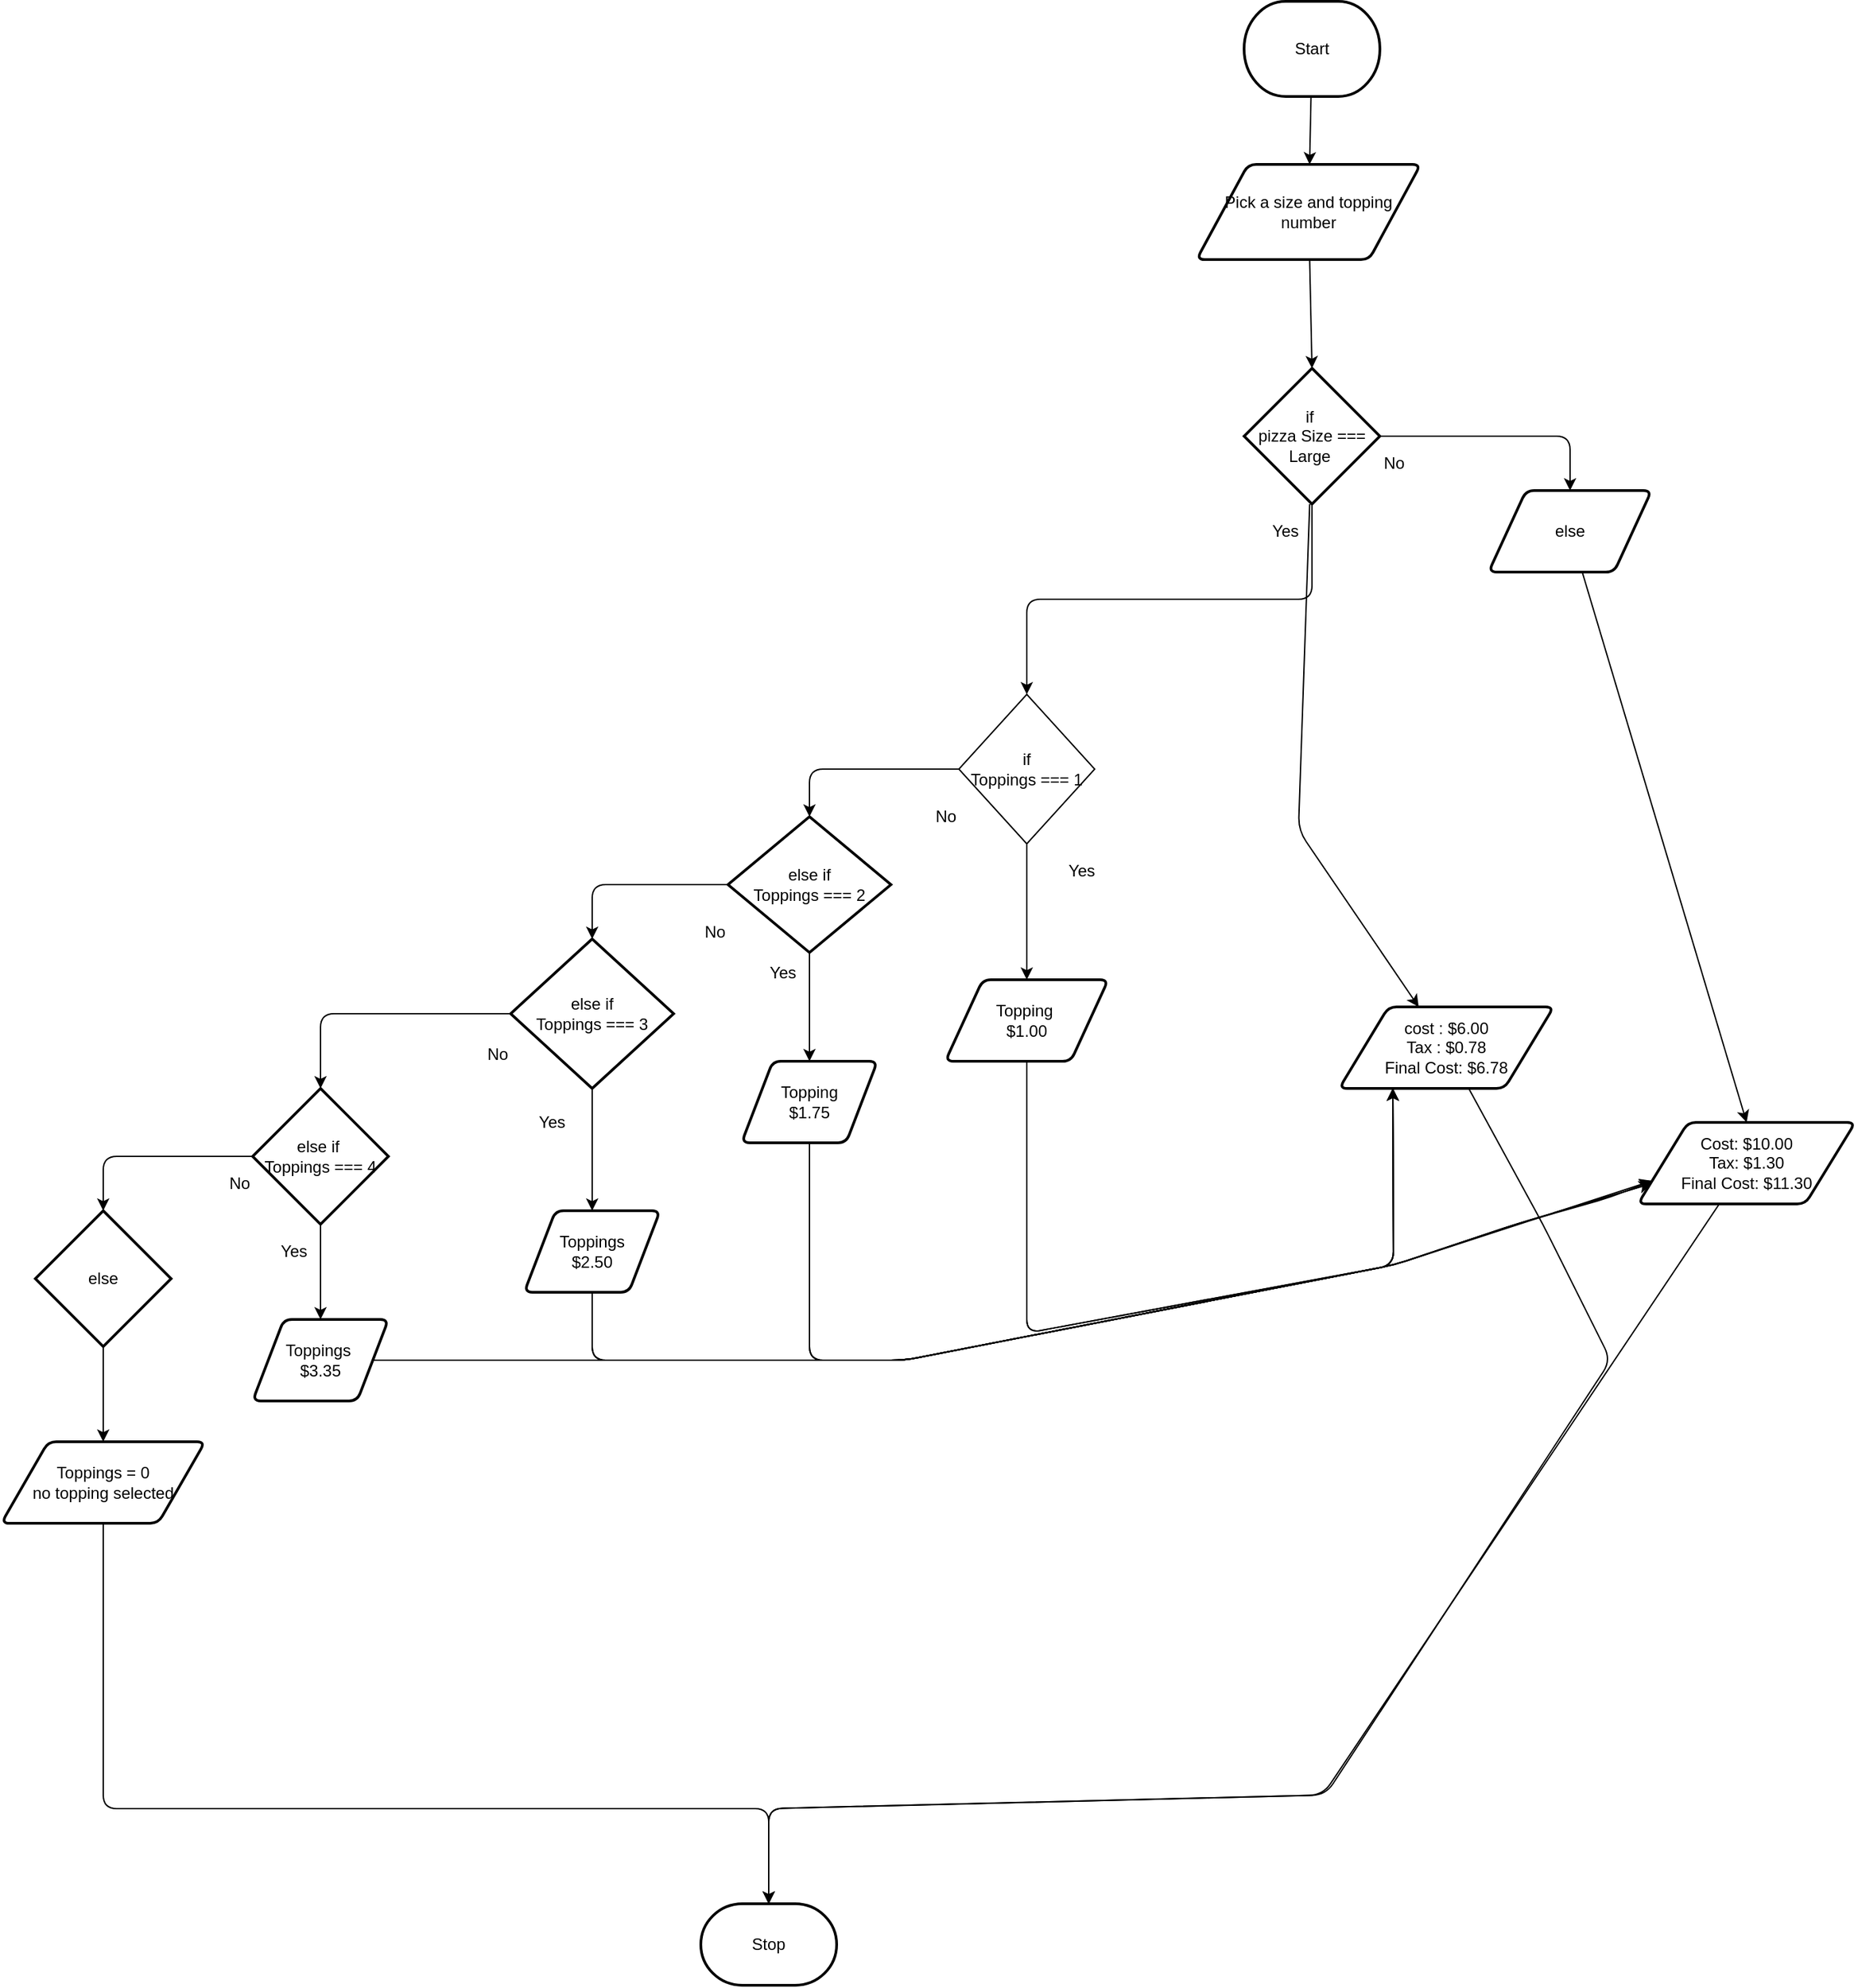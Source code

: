 <mxfile>
    <diagram id="HIP3nbAZw_EuaXWnEj3U" name="Page-1">
        <mxGraphModel dx="1892" dy="1258" grid="1" gridSize="10" guides="1" tooltips="1" connect="1" arrows="1" fold="1" page="1" pageScale="1" pageWidth="850" pageHeight="1100" math="0" shadow="0">
            <root>
                <mxCell id="0"/>
                <mxCell id="1" parent="0"/>
                <mxCell id="5" style="edgeStyle=none;html=1;" parent="1" source="2" target="4" edge="1">
                    <mxGeometry relative="1" as="geometry"/>
                </mxCell>
                <mxCell id="2" value="Start" style="strokeWidth=2;html=1;shape=mxgraph.flowchart.terminator;whiteSpace=wrap;" parent="1" vertex="1">
                    <mxGeometry width="100" height="70" as="geometry"/>
                </mxCell>
                <mxCell id="3" value="Stop" style="strokeWidth=2;html=1;shape=mxgraph.flowchart.terminator;whiteSpace=wrap;" parent="1" vertex="1">
                    <mxGeometry x="-400" y="1400" width="100" height="60" as="geometry"/>
                </mxCell>
                <mxCell id="7" style="edgeStyle=none;html=1;entryX=0.5;entryY=0;entryDx=0;entryDy=0;entryPerimeter=0;" parent="1" source="4" target="6" edge="1">
                    <mxGeometry relative="1" as="geometry"/>
                </mxCell>
                <mxCell id="4" value="Pick a size and topping number" style="shape=parallelogram;html=1;strokeWidth=2;perimeter=parallelogramPerimeter;whiteSpace=wrap;rounded=1;arcSize=12;size=0.23;" parent="1" vertex="1">
                    <mxGeometry x="-35" y="120" width="165" height="70" as="geometry"/>
                </mxCell>
                <mxCell id="8" style="edgeStyle=none;html=1;entryX=0.5;entryY=0;entryDx=0;entryDy=0;" parent="1" source="6" edge="1" target="14">
                    <mxGeometry relative="1" as="geometry">
                        <mxPoint x="250" y="320" as="targetPoint"/>
                        <Array as="points">
                            <mxPoint x="240" y="320"/>
                        </Array>
                    </mxGeometry>
                </mxCell>
                <mxCell id="28" style="edgeStyle=none;html=1;entryX=0.5;entryY=0;entryDx=0;entryDy=0;exitX=0.5;exitY=1;exitDx=0;exitDy=0;exitPerimeter=0;" edge="1" parent="1" source="6" target="26">
                    <mxGeometry relative="1" as="geometry">
                        <Array as="points">
                            <mxPoint x="50" y="440"/>
                            <mxPoint x="-160" y="440"/>
                        </Array>
                    </mxGeometry>
                </mxCell>
                <mxCell id="73" style="edgeStyle=none;html=1;" edge="1" parent="1" source="6" target="16">
                    <mxGeometry relative="1" as="geometry">
                        <Array as="points">
                            <mxPoint x="40" y="610"/>
                        </Array>
                    </mxGeometry>
                </mxCell>
                <mxCell id="6" value="if&amp;nbsp;&lt;br&gt;pizza Size === Large&amp;nbsp;" style="strokeWidth=2;html=1;shape=mxgraph.flowchart.decision;whiteSpace=wrap;" parent="1" vertex="1">
                    <mxGeometry y="270" width="100" height="100" as="geometry"/>
                </mxCell>
                <mxCell id="11" value="No" style="text;html=1;align=center;verticalAlign=middle;resizable=0;points=[];autosize=1;strokeColor=none;fillColor=none;" parent="1" vertex="1">
                    <mxGeometry x="90" y="325" width="40" height="30" as="geometry"/>
                </mxCell>
                <mxCell id="12" value="Yes" style="text;html=1;align=center;verticalAlign=middle;resizable=0;points=[];autosize=1;strokeColor=none;fillColor=none;" parent="1" vertex="1">
                    <mxGeometry x="10" y="375" width="40" height="30" as="geometry"/>
                </mxCell>
                <mxCell id="74" style="edgeStyle=none;html=1;entryX=0.5;entryY=0;entryDx=0;entryDy=0;" edge="1" parent="1" source="14" target="22">
                    <mxGeometry relative="1" as="geometry"/>
                </mxCell>
                <mxCell id="14" value="else" style="shape=parallelogram;html=1;strokeWidth=2;perimeter=parallelogramPerimeter;whiteSpace=wrap;rounded=1;arcSize=12;size=0.23;" parent="1" vertex="1">
                    <mxGeometry x="180" y="360" width="120" height="60" as="geometry"/>
                </mxCell>
                <mxCell id="75" style="edgeStyle=none;html=1;entryX=0.5;entryY=0;entryDx=0;entryDy=0;entryPerimeter=0;" edge="1" parent="1" source="16" target="3">
                    <mxGeometry relative="1" as="geometry">
                        <mxPoint x="-350" y="1370" as="targetPoint"/>
                        <Array as="points">
                            <mxPoint x="220" y="900"/>
                            <mxPoint x="270" y="1000"/>
                            <mxPoint x="60" y="1320"/>
                            <mxPoint x="-350" y="1330"/>
                        </Array>
                    </mxGeometry>
                </mxCell>
                <mxCell id="16" value="cost : $6.00&lt;br&gt;Tax : $0.78&lt;br&gt;Final Cost: $6.78" style="shape=parallelogram;html=1;strokeWidth=2;perimeter=parallelogramPerimeter;whiteSpace=wrap;rounded=1;arcSize=12;size=0.23;" vertex="1" parent="1">
                    <mxGeometry x="70" y="740" width="158" height="60" as="geometry"/>
                </mxCell>
                <mxCell id="67" style="edgeStyle=none;html=1;entryX=0.5;entryY=0;entryDx=0;entryDy=0;entryPerimeter=0;" edge="1" parent="1" source="22" target="3">
                    <mxGeometry relative="1" as="geometry">
                        <Array as="points">
                            <mxPoint x="58" y="1320"/>
                            <mxPoint x="-350" y="1330"/>
                        </Array>
                    </mxGeometry>
                </mxCell>
                <mxCell id="22" value="Cost: $10.00&lt;br&gt;Tax: $1.30&lt;br&gt;Final Cost: $11.30" style="shape=parallelogram;html=1;strokeWidth=2;perimeter=parallelogramPerimeter;whiteSpace=wrap;rounded=1;arcSize=12;size=0.23;" vertex="1" parent="1">
                    <mxGeometry x="290" y="825" width="160" height="60" as="geometry"/>
                </mxCell>
                <mxCell id="29" style="edgeStyle=none;html=1;entryX=0.5;entryY=0;entryDx=0;entryDy=0;entryPerimeter=0;" edge="1" parent="1" source="26" target="35">
                    <mxGeometry relative="1" as="geometry">
                        <mxPoint x="-320" y="600" as="targetPoint"/>
                        <Array as="points">
                            <mxPoint x="-320" y="565"/>
                        </Array>
                    </mxGeometry>
                </mxCell>
                <mxCell id="30" style="edgeStyle=none;html=1;entryX=0.5;entryY=0;entryDx=0;entryDy=0;" edge="1" parent="1" source="26" target="33">
                    <mxGeometry relative="1" as="geometry">
                        <mxPoint x="-160" y="690" as="targetPoint"/>
                    </mxGeometry>
                </mxCell>
                <mxCell id="26" value="if &lt;br&gt;Toppings === 1" style="rhombus;whiteSpace=wrap;html=1;" vertex="1" parent="1">
                    <mxGeometry x="-210" y="510" width="100" height="110" as="geometry"/>
                </mxCell>
                <mxCell id="31" value="Yes" style="text;html=1;align=center;verticalAlign=middle;resizable=0;points=[];autosize=1;strokeColor=none;fillColor=none;" vertex="1" parent="1">
                    <mxGeometry x="-140" y="625" width="40" height="30" as="geometry"/>
                </mxCell>
                <mxCell id="32" value="No" style="text;html=1;align=center;verticalAlign=middle;resizable=0;points=[];autosize=1;strokeColor=none;fillColor=none;" vertex="1" parent="1">
                    <mxGeometry x="-240" y="585" width="40" height="30" as="geometry"/>
                </mxCell>
                <mxCell id="80" style="edgeStyle=none;html=1;entryX=0.25;entryY=1;entryDx=0;entryDy=0;" edge="1" parent="1" source="33" target="16">
                    <mxGeometry relative="1" as="geometry">
                        <Array as="points">
                            <mxPoint x="-160" y="980"/>
                            <mxPoint x="110" y="930"/>
                        </Array>
                    </mxGeometry>
                </mxCell>
                <mxCell id="87" style="edgeStyle=none;html=1;entryX=0;entryY=0.75;entryDx=0;entryDy=0;" edge="1" parent="1" source="33" target="22">
                    <mxGeometry relative="1" as="geometry">
                        <mxPoint x="290" y="880" as="targetPoint"/>
                        <Array as="points">
                            <mxPoint x="-160" y="980"/>
                            <mxPoint x="110" y="930"/>
                        </Array>
                    </mxGeometry>
                </mxCell>
                <mxCell id="33" value="Topping&amp;nbsp;&lt;br&gt;$1.00" style="shape=parallelogram;html=1;strokeWidth=2;perimeter=parallelogramPerimeter;whiteSpace=wrap;rounded=1;arcSize=12;size=0.23;" vertex="1" parent="1">
                    <mxGeometry x="-220" y="720" width="120" height="60" as="geometry"/>
                </mxCell>
                <mxCell id="36" style="edgeStyle=none;html=1;entryX=0.5;entryY=0;entryDx=0;entryDy=0;entryPerimeter=0;" edge="1" parent="1" source="35" target="40">
                    <mxGeometry relative="1" as="geometry">
                        <mxPoint x="-480" y="680" as="targetPoint"/>
                        <Array as="points">
                            <mxPoint x="-480" y="650"/>
                        </Array>
                    </mxGeometry>
                </mxCell>
                <mxCell id="37" style="edgeStyle=none;html=1;" edge="1" parent="1" source="35" target="41">
                    <mxGeometry relative="1" as="geometry">
                        <mxPoint x="-320" y="760" as="targetPoint"/>
                    </mxGeometry>
                </mxCell>
                <mxCell id="35" value="else if&lt;br&gt;Toppings === 2" style="strokeWidth=2;html=1;shape=mxgraph.flowchart.decision;whiteSpace=wrap;" vertex="1" parent="1">
                    <mxGeometry x="-380" y="600" width="120" height="100" as="geometry"/>
                </mxCell>
                <mxCell id="38" value="Yes" style="text;html=1;align=center;verticalAlign=middle;resizable=0;points=[];autosize=1;strokeColor=none;fillColor=none;" vertex="1" parent="1">
                    <mxGeometry x="-360" y="700" width="40" height="30" as="geometry"/>
                </mxCell>
                <mxCell id="39" value="No&lt;br&gt;" style="text;html=1;align=center;verticalAlign=middle;resizable=0;points=[];autosize=1;strokeColor=none;fillColor=none;" vertex="1" parent="1">
                    <mxGeometry x="-410" y="670" width="40" height="30" as="geometry"/>
                </mxCell>
                <mxCell id="44" style="edgeStyle=none;html=1;entryX=0.5;entryY=0;entryDx=0;entryDy=0;entryPerimeter=0;" edge="1" parent="1" source="40" target="49">
                    <mxGeometry relative="1" as="geometry">
                        <mxPoint x="-680" y="810" as="targetPoint"/>
                        <Array as="points">
                            <mxPoint x="-680" y="745"/>
                            <mxPoint x="-680" y="780"/>
                        </Array>
                    </mxGeometry>
                </mxCell>
                <mxCell id="45" style="edgeStyle=none;html=1;entryX=0.5;entryY=0;entryDx=0;entryDy=0;" edge="1" parent="1" source="40" target="48">
                    <mxGeometry relative="1" as="geometry">
                        <mxPoint x="-480" y="870" as="targetPoint"/>
                    </mxGeometry>
                </mxCell>
                <mxCell id="40" value="else if&lt;br&gt;Toppings === 3" style="strokeWidth=2;html=1;shape=mxgraph.flowchart.decision;whiteSpace=wrap;" vertex="1" parent="1">
                    <mxGeometry x="-540" y="690" width="120" height="110" as="geometry"/>
                </mxCell>
                <mxCell id="79" style="edgeStyle=none;html=1;entryX=0.25;entryY=1;entryDx=0;entryDy=0;" edge="1" parent="1" source="41" target="16">
                    <mxGeometry relative="1" as="geometry">
                        <Array as="points">
                            <mxPoint x="-320" y="1000"/>
                            <mxPoint x="-250" y="1000"/>
                            <mxPoint x="110" y="930"/>
                        </Array>
                    </mxGeometry>
                </mxCell>
                <mxCell id="86" style="edgeStyle=none;html=1;" edge="1" parent="1" source="41">
                    <mxGeometry relative="1" as="geometry">
                        <mxPoint x="300" y="870" as="targetPoint"/>
                        <Array as="points">
                            <mxPoint x="-320" y="1000"/>
                            <mxPoint x="-250" y="1000"/>
                            <mxPoint x="110" y="930"/>
                            <mxPoint x="200" y="900"/>
                        </Array>
                    </mxGeometry>
                </mxCell>
                <mxCell id="41" value="Topping&lt;br&gt;$1.75" style="shape=parallelogram;html=1;strokeWidth=2;perimeter=parallelogramPerimeter;whiteSpace=wrap;rounded=1;arcSize=12;size=0.23;" vertex="1" parent="1">
                    <mxGeometry x="-370" y="780" width="100" height="60" as="geometry"/>
                </mxCell>
                <mxCell id="46" value="Yes" style="text;html=1;align=center;verticalAlign=middle;resizable=0;points=[];autosize=1;strokeColor=none;fillColor=none;" vertex="1" parent="1">
                    <mxGeometry x="-530" y="810" width="40" height="30" as="geometry"/>
                </mxCell>
                <mxCell id="47" value="No" style="text;html=1;align=center;verticalAlign=middle;resizable=0;points=[];autosize=1;strokeColor=none;fillColor=none;" vertex="1" parent="1">
                    <mxGeometry x="-570" y="760" width="40" height="30" as="geometry"/>
                </mxCell>
                <mxCell id="77" style="edgeStyle=none;html=1;entryX=0.25;entryY=1;entryDx=0;entryDy=0;" edge="1" parent="1" source="48" target="16">
                    <mxGeometry relative="1" as="geometry">
                        <Array as="points">
                            <mxPoint x="-480" y="1000"/>
                            <mxPoint x="-250" y="1000"/>
                            <mxPoint x="110" y="930"/>
                        </Array>
                    </mxGeometry>
                </mxCell>
                <mxCell id="85" style="edgeStyle=none;html=1;" edge="1" parent="1" source="48">
                    <mxGeometry relative="1" as="geometry">
                        <mxPoint x="300" y="870" as="targetPoint"/>
                        <Array as="points">
                            <mxPoint x="-480" y="1000"/>
                            <mxPoint x="-250" y="1000"/>
                            <mxPoint x="110" y="930"/>
                            <mxPoint x="200" y="900"/>
                        </Array>
                    </mxGeometry>
                </mxCell>
                <mxCell id="48" value="Toppings&lt;br&gt;$2.50" style="shape=parallelogram;html=1;strokeWidth=2;perimeter=parallelogramPerimeter;whiteSpace=wrap;rounded=1;arcSize=12;size=0.23;" vertex="1" parent="1">
                    <mxGeometry x="-530" y="890" width="100" height="60" as="geometry"/>
                </mxCell>
                <mxCell id="50" style="edgeStyle=none;html=1;entryX=0.5;entryY=0;entryDx=0;entryDy=0;" edge="1" parent="1" source="49" target="54">
                    <mxGeometry relative="1" as="geometry">
                        <mxPoint x="-680" y="960" as="targetPoint"/>
                    </mxGeometry>
                </mxCell>
                <mxCell id="52" style="edgeStyle=none;html=1;" edge="1" parent="1" source="49" target="55">
                    <mxGeometry relative="1" as="geometry">
                        <mxPoint x="-840" y="890" as="targetPoint"/>
                        <Array as="points">
                            <mxPoint x="-840" y="850"/>
                        </Array>
                    </mxGeometry>
                </mxCell>
                <mxCell id="49" value="else if&amp;nbsp;&lt;br&gt;Toppings === 4" style="strokeWidth=2;html=1;shape=mxgraph.flowchart.decision;whiteSpace=wrap;" vertex="1" parent="1">
                    <mxGeometry x="-730" y="800" width="100" height="100" as="geometry"/>
                </mxCell>
                <mxCell id="51" value="Yes" style="text;html=1;align=center;verticalAlign=middle;resizable=0;points=[];autosize=1;strokeColor=none;fillColor=none;" vertex="1" parent="1">
                    <mxGeometry x="-720" y="905" width="40" height="30" as="geometry"/>
                </mxCell>
                <mxCell id="53" value="No" style="text;html=1;align=center;verticalAlign=middle;resizable=0;points=[];autosize=1;strokeColor=none;fillColor=none;" vertex="1" parent="1">
                    <mxGeometry x="-760" y="855" width="40" height="30" as="geometry"/>
                </mxCell>
                <mxCell id="76" style="edgeStyle=none;html=1;entryX=0.25;entryY=1;entryDx=0;entryDy=0;" edge="1" parent="1" source="54" target="16">
                    <mxGeometry relative="1" as="geometry">
                        <Array as="points">
                            <mxPoint x="-250" y="1000"/>
                            <mxPoint x="110" y="930"/>
                        </Array>
                    </mxGeometry>
                </mxCell>
                <mxCell id="81" style="edgeStyle=none;html=1;entryX=0;entryY=0.75;entryDx=0;entryDy=0;" edge="1" parent="1" source="54" target="22">
                    <mxGeometry relative="1" as="geometry">
                        <mxPoint x="290" y="890" as="targetPoint"/>
                        <Array as="points">
                            <mxPoint x="-250" y="1000"/>
                            <mxPoint x="110" y="930"/>
                            <mxPoint x="200" y="900"/>
                            <mxPoint x="270" y="880"/>
                        </Array>
                    </mxGeometry>
                </mxCell>
                <mxCell id="54" value="Toppings&amp;nbsp;&lt;br&gt;$3.35" style="shape=parallelogram;html=1;strokeWidth=2;perimeter=parallelogramPerimeter;whiteSpace=wrap;rounded=1;arcSize=12;size=0.23;" vertex="1" parent="1">
                    <mxGeometry x="-730" y="970" width="100" height="60" as="geometry"/>
                </mxCell>
                <mxCell id="56" style="edgeStyle=none;html=1;" edge="1" parent="1" source="55" target="57">
                    <mxGeometry relative="1" as="geometry">
                        <mxPoint x="-840" y="1080" as="targetPoint"/>
                    </mxGeometry>
                </mxCell>
                <mxCell id="55" value="else" style="strokeWidth=2;html=1;shape=mxgraph.flowchart.decision;whiteSpace=wrap;" vertex="1" parent="1">
                    <mxGeometry x="-890" y="890" width="100" height="100" as="geometry"/>
                </mxCell>
                <mxCell id="72" style="edgeStyle=none;html=1;entryX=0.5;entryY=0;entryDx=0;entryDy=0;entryPerimeter=0;" edge="1" parent="1" source="57" target="3">
                    <mxGeometry relative="1" as="geometry">
                        <mxPoint x="-450" y="1090" as="targetPoint"/>
                        <Array as="points">
                            <mxPoint x="-840" y="1330"/>
                            <mxPoint x="-350" y="1330"/>
                        </Array>
                    </mxGeometry>
                </mxCell>
                <mxCell id="57" value="Toppings = 0&lt;br&gt;no topping selected" style="shape=parallelogram;html=1;strokeWidth=2;perimeter=parallelogramPerimeter;whiteSpace=wrap;rounded=1;arcSize=12;size=0.23;" vertex="1" parent="1">
                    <mxGeometry x="-915" y="1060" width="150" height="60" as="geometry"/>
                </mxCell>
            </root>
        </mxGraphModel>
    </diagram>
</mxfile>